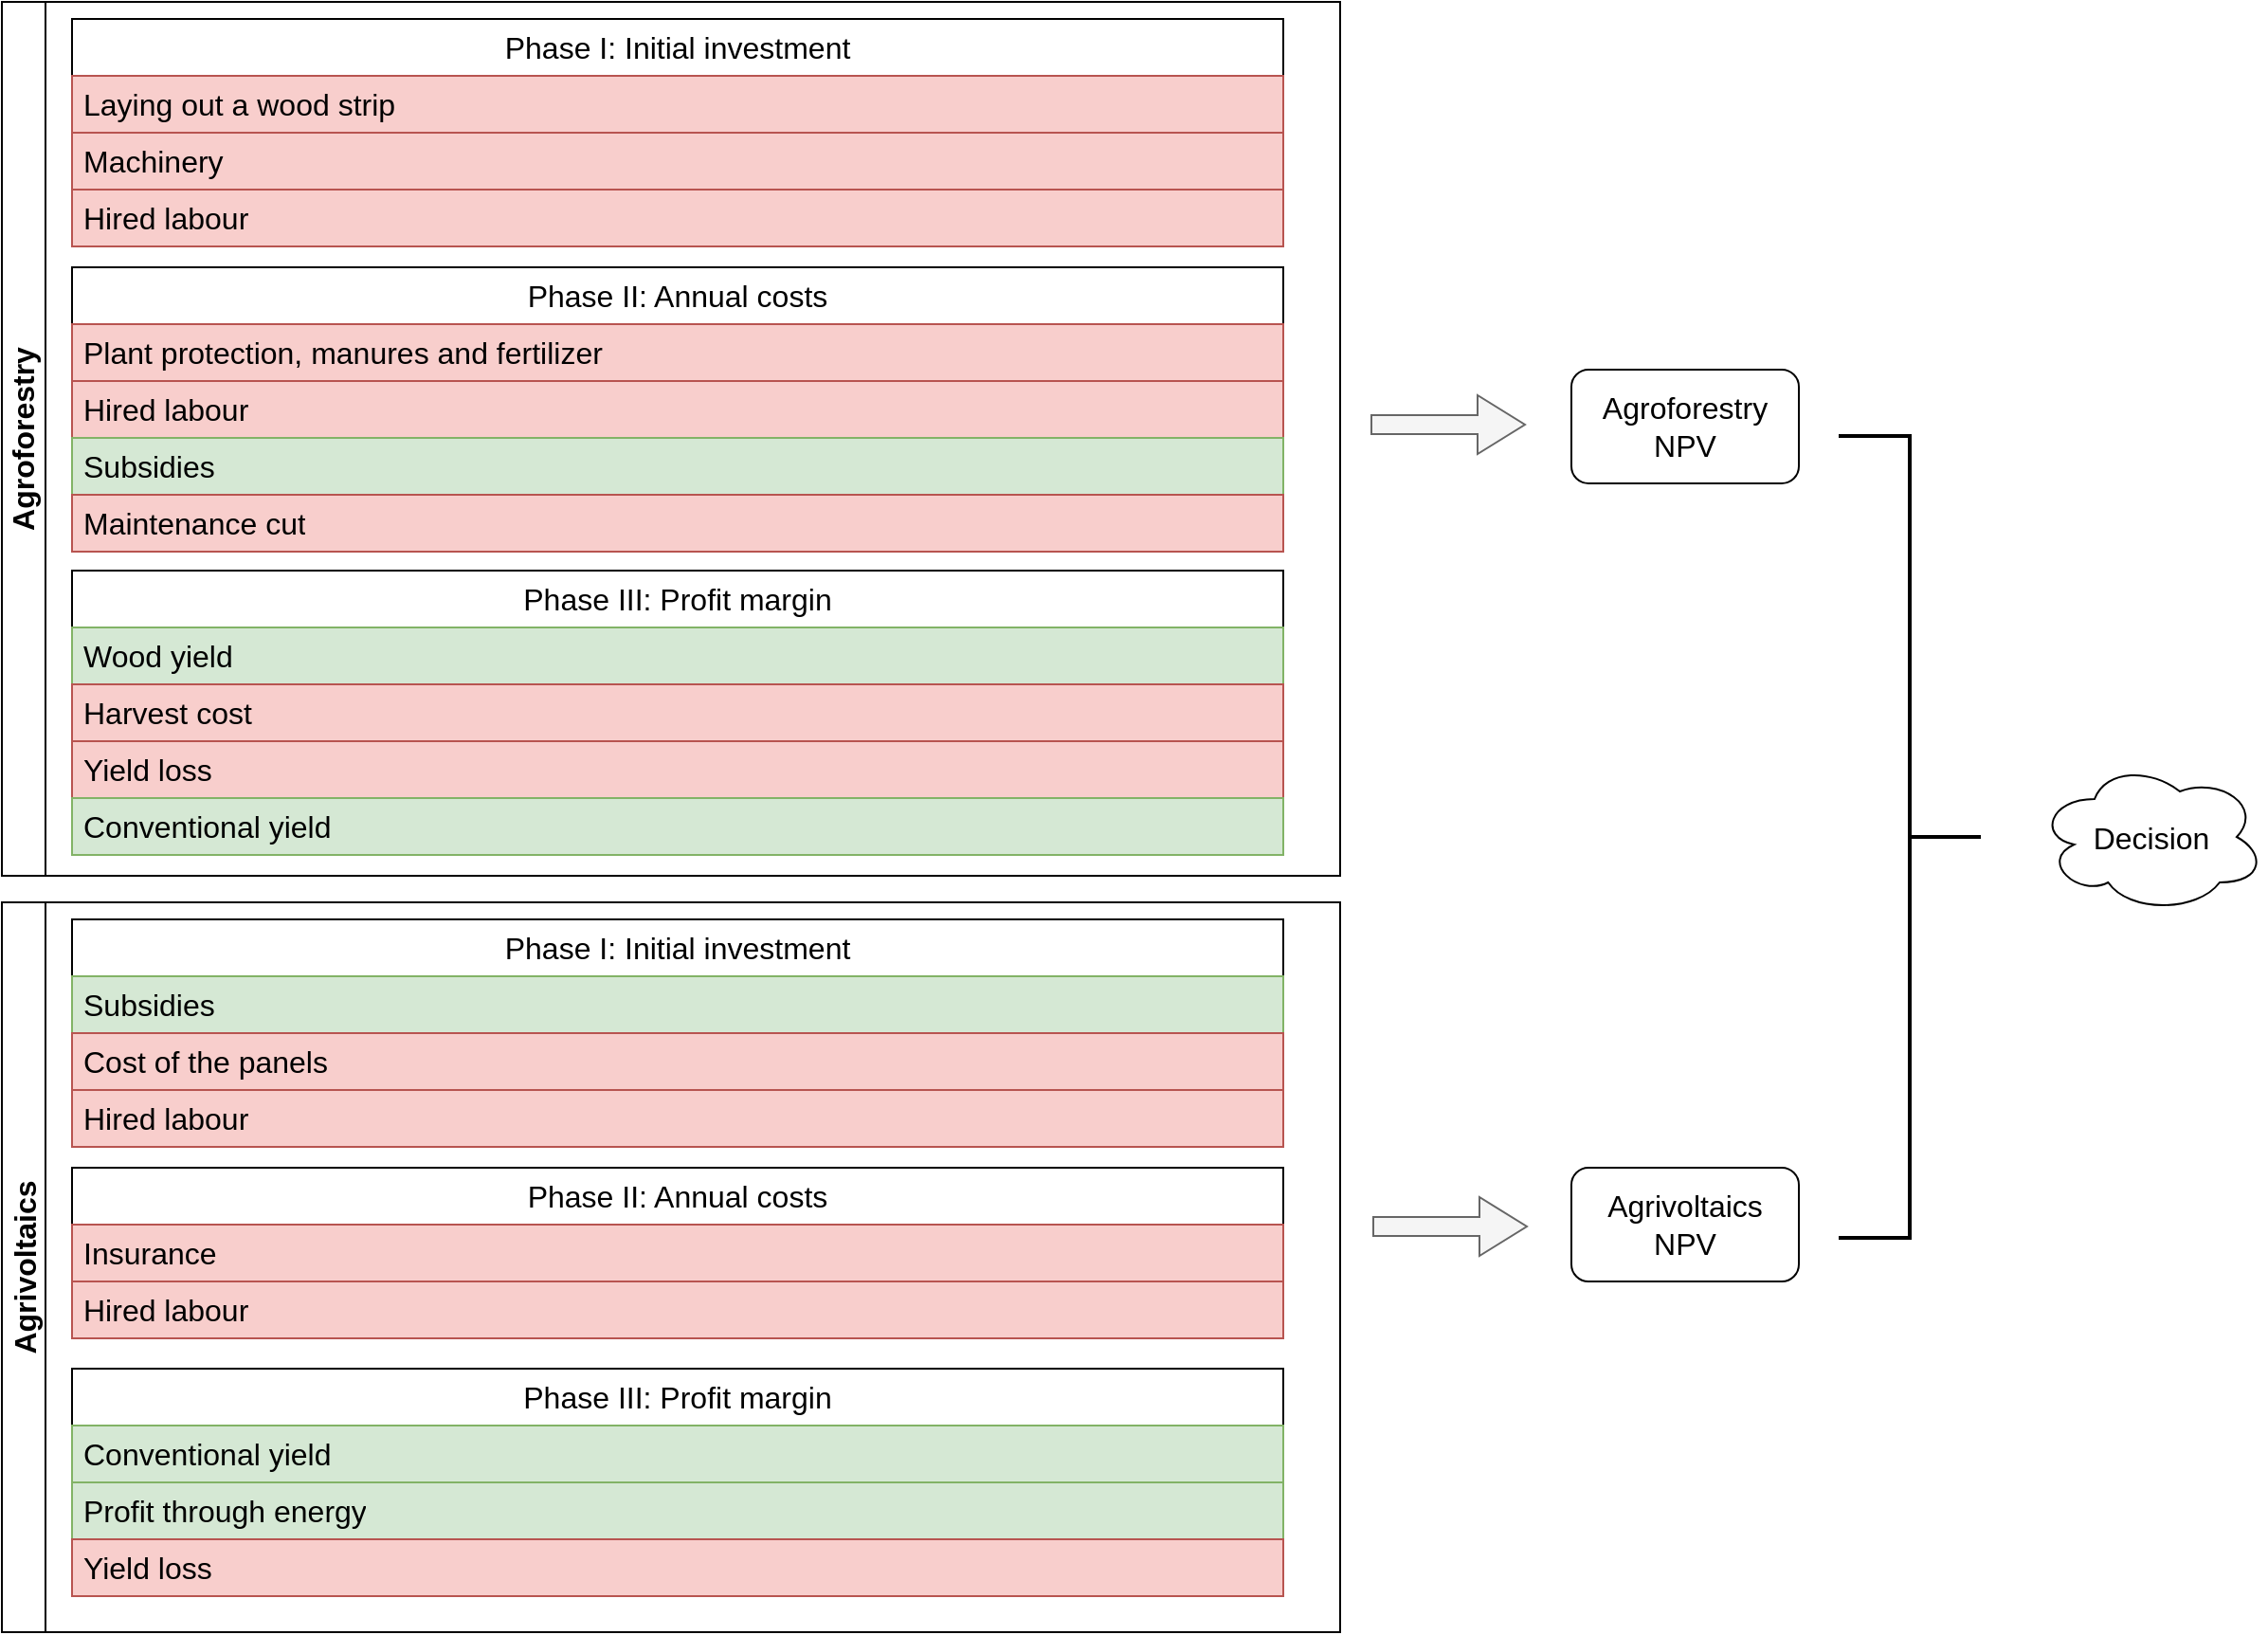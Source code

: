 <mxfile version="21.3.8" type="github">
  <diagram name="Seite-1" id="jxkn-ivbrKEnn9NsxWAQ">
    <mxGraphModel dx="2900" dy="1582" grid="0" gridSize="10" guides="1" tooltips="1" connect="1" arrows="1" fold="1" page="0" pageScale="1" pageWidth="827" pageHeight="1169" math="0" shadow="0">
      <root>
        <mxCell id="0" />
        <mxCell id="1" parent="0" />
        <mxCell id="_5jzaRPltrP_jNyiDjmC-3" value="Agroforestry" style="swimlane;horizontal=0;whiteSpace=wrap;html=1;fontSize=16;labelBackgroundColor=none;" vertex="1" parent="1">
          <mxGeometry x="-414" y="-58" width="706" height="461" as="geometry" />
        </mxCell>
        <mxCell id="_5jzaRPltrP_jNyiDjmC-6" value="Phase I: Initial investment" style="swimlane;fontStyle=0;childLayout=stackLayout;horizontal=1;startSize=30;horizontalStack=0;resizeParent=1;resizeParentMax=0;resizeLast=0;collapsible=1;marginBottom=0;whiteSpace=wrap;html=1;fontSize=16;labelBackgroundColor=none;" vertex="1" parent="_5jzaRPltrP_jNyiDjmC-3">
          <mxGeometry x="37" y="9" width="639" height="120" as="geometry" />
        </mxCell>
        <mxCell id="_5jzaRPltrP_jNyiDjmC-7" value="Laying out a wood strip" style="text;strokeColor=#b85450;fillColor=#f8cecc;align=left;verticalAlign=middle;spacingLeft=4;spacingRight=4;overflow=hidden;points=[[0,0.5],[1,0.5]];portConstraint=eastwest;rotatable=0;whiteSpace=wrap;html=1;fontSize=16;labelBackgroundColor=none;" vertex="1" parent="_5jzaRPltrP_jNyiDjmC-6">
          <mxGeometry y="30" width="639" height="30" as="geometry" />
        </mxCell>
        <mxCell id="_5jzaRPltrP_jNyiDjmC-8" value="Machinery" style="text;strokeColor=#b85450;fillColor=#f8cecc;align=left;verticalAlign=middle;spacingLeft=4;spacingRight=4;overflow=hidden;points=[[0,0.5],[1,0.5]];portConstraint=eastwest;rotatable=0;whiteSpace=wrap;html=1;fontSize=16;labelBackgroundColor=none;" vertex="1" parent="_5jzaRPltrP_jNyiDjmC-6">
          <mxGeometry y="60" width="639" height="30" as="geometry" />
        </mxCell>
        <mxCell id="_5jzaRPltrP_jNyiDjmC-9" value="Hired labour" style="text;strokeColor=#b85450;fillColor=#f8cecc;align=left;verticalAlign=middle;spacingLeft=4;spacingRight=4;overflow=hidden;points=[[0,0.5],[1,0.5]];portConstraint=eastwest;rotatable=0;whiteSpace=wrap;html=1;fontSize=16;labelBackgroundColor=none;" vertex="1" parent="_5jzaRPltrP_jNyiDjmC-6">
          <mxGeometry y="90" width="639" height="30" as="geometry" />
        </mxCell>
        <mxCell id="_5jzaRPltrP_jNyiDjmC-11" value="Phase II: Annual costs" style="swimlane;fontStyle=0;childLayout=stackLayout;horizontal=1;startSize=30;horizontalStack=0;resizeParent=1;resizeParentMax=0;resizeLast=0;collapsible=1;marginBottom=0;whiteSpace=wrap;html=1;fontSize=16;labelBackgroundColor=none;" vertex="1" parent="_5jzaRPltrP_jNyiDjmC-3">
          <mxGeometry x="37" y="140" width="639" height="150" as="geometry">
            <mxRectangle x="37" y="140" width="193" height="31" as="alternateBounds" />
          </mxGeometry>
        </mxCell>
        <mxCell id="_5jzaRPltrP_jNyiDjmC-12" value="Plant protection, manures and fertilizer" style="text;strokeColor=#b85450;fillColor=#f8cecc;align=left;verticalAlign=middle;spacingLeft=4;spacingRight=4;overflow=hidden;points=[[0,0.5],[1,0.5]];portConstraint=eastwest;rotatable=0;whiteSpace=wrap;html=1;fontSize=16;labelBackgroundColor=none;" vertex="1" parent="_5jzaRPltrP_jNyiDjmC-11">
          <mxGeometry y="30" width="639" height="30" as="geometry" />
        </mxCell>
        <mxCell id="_5jzaRPltrP_jNyiDjmC-13" value="Hired labour" style="text;strokeColor=#b85450;fillColor=#f8cecc;align=left;verticalAlign=middle;spacingLeft=4;spacingRight=4;overflow=hidden;points=[[0,0.5],[1,0.5]];portConstraint=eastwest;rotatable=0;whiteSpace=wrap;html=1;fontSize=16;labelBackgroundColor=none;" vertex="1" parent="_5jzaRPltrP_jNyiDjmC-11">
          <mxGeometry y="60" width="639" height="30" as="geometry" />
        </mxCell>
        <mxCell id="_5jzaRPltrP_jNyiDjmC-14" value="Subsidies" style="text;strokeColor=#82b366;fillColor=#d5e8d4;align=left;verticalAlign=middle;spacingLeft=4;spacingRight=4;overflow=hidden;points=[[0,0.5],[1,0.5]];portConstraint=eastwest;rotatable=0;whiteSpace=wrap;html=1;fontSize=16;labelBackgroundColor=none;" vertex="1" parent="_5jzaRPltrP_jNyiDjmC-11">
          <mxGeometry y="90" width="639" height="30" as="geometry" />
        </mxCell>
        <mxCell id="_5jzaRPltrP_jNyiDjmC-23" value="Maintenance cut" style="text;strokeColor=#b85450;fillColor=#f8cecc;align=left;verticalAlign=middle;spacingLeft=4;spacingRight=4;overflow=hidden;points=[[0,0.5],[1,0.5]];portConstraint=eastwest;rotatable=0;whiteSpace=wrap;html=1;fontSize=16;labelBackgroundColor=none;" vertex="1" parent="_5jzaRPltrP_jNyiDjmC-11">
          <mxGeometry y="120" width="639" height="30" as="geometry" />
        </mxCell>
        <mxCell id="_5jzaRPltrP_jNyiDjmC-16" value="Phase III: Profit margin" style="swimlane;fontStyle=0;childLayout=stackLayout;horizontal=1;startSize=30;horizontalStack=0;resizeParent=1;resizeParentMax=0;resizeLast=0;collapsible=1;marginBottom=0;whiteSpace=wrap;html=1;fontSize=16;labelBackgroundColor=none;" vertex="1" parent="_5jzaRPltrP_jNyiDjmC-3">
          <mxGeometry x="37" y="300" width="639" height="150" as="geometry" />
        </mxCell>
        <mxCell id="_5jzaRPltrP_jNyiDjmC-17" value="Wood yield" style="text;strokeColor=#82b366;fillColor=#d5e8d4;align=left;verticalAlign=middle;spacingLeft=4;spacingRight=4;overflow=hidden;points=[[0,0.5],[1,0.5]];portConstraint=eastwest;rotatable=0;whiteSpace=wrap;html=1;fontSize=16;labelBackgroundColor=none;" vertex="1" parent="_5jzaRPltrP_jNyiDjmC-16">
          <mxGeometry y="30" width="639" height="30" as="geometry" />
        </mxCell>
        <mxCell id="_5jzaRPltrP_jNyiDjmC-18" value="Harvest cost" style="text;strokeColor=#b85450;fillColor=#f8cecc;align=left;verticalAlign=middle;spacingLeft=4;spacingRight=4;overflow=hidden;points=[[0,0.5],[1,0.5]];portConstraint=eastwest;rotatable=0;whiteSpace=wrap;html=1;fontSize=16;labelBackgroundColor=none;" vertex="1" parent="_5jzaRPltrP_jNyiDjmC-16">
          <mxGeometry y="60" width="639" height="30" as="geometry" />
        </mxCell>
        <mxCell id="_5jzaRPltrP_jNyiDjmC-19" value="Yield loss" style="text;strokeColor=#b85450;fillColor=#f8cecc;align=left;verticalAlign=middle;spacingLeft=4;spacingRight=4;overflow=hidden;points=[[0,0.5],[1,0.5]];portConstraint=eastwest;rotatable=0;whiteSpace=wrap;html=1;fontSize=16;labelBackgroundColor=none;" vertex="1" parent="_5jzaRPltrP_jNyiDjmC-16">
          <mxGeometry y="90" width="639" height="30" as="geometry" />
        </mxCell>
        <mxCell id="_5jzaRPltrP_jNyiDjmC-39" value="Conventional yield" style="text;strokeColor=#82b366;fillColor=#d5e8d4;align=left;verticalAlign=middle;spacingLeft=4;spacingRight=4;overflow=hidden;points=[[0,0.5],[1,0.5]];portConstraint=eastwest;rotatable=0;whiteSpace=wrap;html=1;fontSize=16;labelBackgroundColor=none;" vertex="1" parent="_5jzaRPltrP_jNyiDjmC-16">
          <mxGeometry y="120" width="639" height="30" as="geometry" />
        </mxCell>
        <mxCell id="_5jzaRPltrP_jNyiDjmC-24" value="Agrivoltaics" style="swimlane;horizontal=0;whiteSpace=wrap;html=1;fontSize=16;labelBackgroundColor=none;" vertex="1" parent="1">
          <mxGeometry x="-414" y="417" width="706" height="385" as="geometry" />
        </mxCell>
        <mxCell id="_5jzaRPltrP_jNyiDjmC-25" value="Phase I: Initial investment" style="swimlane;fontStyle=0;childLayout=stackLayout;horizontal=1;startSize=30;horizontalStack=0;resizeParent=1;resizeParentMax=0;resizeLast=0;collapsible=1;marginBottom=0;whiteSpace=wrap;html=1;fontSize=16;labelBackgroundColor=none;" vertex="1" parent="_5jzaRPltrP_jNyiDjmC-24">
          <mxGeometry x="37" y="9" width="639" height="120" as="geometry" />
        </mxCell>
        <mxCell id="_5jzaRPltrP_jNyiDjmC-26" value="Subsidies" style="text;strokeColor=#82b366;fillColor=#d5e8d4;align=left;verticalAlign=middle;spacingLeft=4;spacingRight=4;overflow=hidden;points=[[0,0.5],[1,0.5]];portConstraint=eastwest;rotatable=0;whiteSpace=wrap;html=1;fontSize=16;labelBackgroundColor=none;" vertex="1" parent="_5jzaRPltrP_jNyiDjmC-25">
          <mxGeometry y="30" width="639" height="30" as="geometry" />
        </mxCell>
        <mxCell id="_5jzaRPltrP_jNyiDjmC-27" value="Cost of the panels" style="text;strokeColor=#b85450;fillColor=#f8cecc;align=left;verticalAlign=middle;spacingLeft=4;spacingRight=4;overflow=hidden;points=[[0,0.5],[1,0.5]];portConstraint=eastwest;rotatable=0;whiteSpace=wrap;html=1;fontSize=16;labelBackgroundColor=none;" vertex="1" parent="_5jzaRPltrP_jNyiDjmC-25">
          <mxGeometry y="60" width="639" height="30" as="geometry" />
        </mxCell>
        <mxCell id="_5jzaRPltrP_jNyiDjmC-28" value="Hired labour" style="text;strokeColor=#b85450;fillColor=#f8cecc;align=left;verticalAlign=middle;spacingLeft=4;spacingRight=4;overflow=hidden;points=[[0,0.5],[1,0.5]];portConstraint=eastwest;rotatable=0;whiteSpace=wrap;html=1;fontSize=16;labelBackgroundColor=none;" vertex="1" parent="_5jzaRPltrP_jNyiDjmC-25">
          <mxGeometry y="90" width="639" height="30" as="geometry" />
        </mxCell>
        <mxCell id="_5jzaRPltrP_jNyiDjmC-29" value="Phase II: Annual costs" style="swimlane;fontStyle=0;childLayout=stackLayout;horizontal=1;startSize=30;horizontalStack=0;resizeParent=1;resizeParentMax=0;resizeLast=0;collapsible=1;marginBottom=0;whiteSpace=wrap;html=1;fontSize=16;labelBackgroundColor=none;" vertex="1" parent="_5jzaRPltrP_jNyiDjmC-24">
          <mxGeometry x="37" y="140" width="639" height="90" as="geometry">
            <mxRectangle x="37" y="140" width="193" height="31" as="alternateBounds" />
          </mxGeometry>
        </mxCell>
        <mxCell id="_5jzaRPltrP_jNyiDjmC-30" value="Insurance" style="text;strokeColor=#b85450;fillColor=#f8cecc;align=left;verticalAlign=middle;spacingLeft=4;spacingRight=4;overflow=hidden;points=[[0,0.5],[1,0.5]];portConstraint=eastwest;rotatable=0;whiteSpace=wrap;html=1;fontSize=16;labelBackgroundColor=none;" vertex="1" parent="_5jzaRPltrP_jNyiDjmC-29">
          <mxGeometry y="30" width="639" height="30" as="geometry" />
        </mxCell>
        <mxCell id="_5jzaRPltrP_jNyiDjmC-31" value="Hired labour" style="text;strokeColor=#b85450;fillColor=#f8cecc;align=left;verticalAlign=middle;spacingLeft=4;spacingRight=4;overflow=hidden;points=[[0,0.5],[1,0.5]];portConstraint=eastwest;rotatable=0;whiteSpace=wrap;html=1;fontSize=16;labelBackgroundColor=none;" vertex="1" parent="_5jzaRPltrP_jNyiDjmC-29">
          <mxGeometry y="60" width="639" height="30" as="geometry" />
        </mxCell>
        <mxCell id="_5jzaRPltrP_jNyiDjmC-34" value="Phase III: Profit margin" style="swimlane;fontStyle=0;childLayout=stackLayout;horizontal=1;startSize=30;horizontalStack=0;resizeParent=1;resizeParentMax=0;resizeLast=0;collapsible=1;marginBottom=0;whiteSpace=wrap;html=1;fontSize=16;labelBackgroundColor=none;" vertex="1" parent="_5jzaRPltrP_jNyiDjmC-24">
          <mxGeometry x="37" y="246" width="639" height="120" as="geometry" />
        </mxCell>
        <mxCell id="_5jzaRPltrP_jNyiDjmC-35" value="Conventional yield" style="text;strokeColor=#82b366;fillColor=#d5e8d4;align=left;verticalAlign=middle;spacingLeft=4;spacingRight=4;overflow=hidden;points=[[0,0.5],[1,0.5]];portConstraint=eastwest;rotatable=0;whiteSpace=wrap;html=1;fontSize=16;labelBackgroundColor=none;" vertex="1" parent="_5jzaRPltrP_jNyiDjmC-34">
          <mxGeometry y="30" width="639" height="30" as="geometry" />
        </mxCell>
        <mxCell id="_5jzaRPltrP_jNyiDjmC-36" value="Profit through energy" style="text;strokeColor=#82b366;fillColor=#d5e8d4;align=left;verticalAlign=middle;spacingLeft=4;spacingRight=4;overflow=hidden;points=[[0,0.5],[1,0.5]];portConstraint=eastwest;rotatable=0;whiteSpace=wrap;html=1;fontSize=16;labelBackgroundColor=none;" vertex="1" parent="_5jzaRPltrP_jNyiDjmC-34">
          <mxGeometry y="60" width="639" height="30" as="geometry" />
        </mxCell>
        <mxCell id="_5jzaRPltrP_jNyiDjmC-37" value="Yield loss" style="text;strokeColor=#b85450;fillColor=#f8cecc;align=left;verticalAlign=middle;spacingLeft=4;spacingRight=4;overflow=hidden;points=[[0,0.5],[1,0.5]];portConstraint=eastwest;rotatable=0;whiteSpace=wrap;html=1;fontSize=16;labelBackgroundColor=none;" vertex="1" parent="_5jzaRPltrP_jNyiDjmC-34">
          <mxGeometry y="90" width="639" height="30" as="geometry" />
        </mxCell>
        <mxCell id="_5jzaRPltrP_jNyiDjmC-40" value="" style="shape=flexArrow;endArrow=classic;html=1;rounded=0;fontSize=12;startSize=8;endSize=8;curved=1;fillColor=#f5f5f5;strokeColor=#666666;" edge="1" parent="1">
          <mxGeometry width="50" height="50" relative="1" as="geometry">
            <mxPoint x="308" y="165" as="sourcePoint" />
            <mxPoint x="390" y="165" as="targetPoint" />
          </mxGeometry>
        </mxCell>
        <mxCell id="_5jzaRPltrP_jNyiDjmC-43" value="" style="shape=flexArrow;endArrow=classic;html=1;rounded=0;fontSize=12;startSize=8;endSize=8;curved=1;fillColor=#f5f5f5;strokeColor=#666666;" edge="1" parent="1">
          <mxGeometry width="50" height="50" relative="1" as="geometry">
            <mxPoint x="309" y="588" as="sourcePoint" />
            <mxPoint x="391" y="588" as="targetPoint" />
          </mxGeometry>
        </mxCell>
        <mxCell id="_5jzaRPltrP_jNyiDjmC-44" value="Agroforestry NPV" style="rounded=1;whiteSpace=wrap;html=1;fontSize=16;" vertex="1" parent="1">
          <mxGeometry x="414" y="136" width="120" height="60" as="geometry" />
        </mxCell>
        <mxCell id="_5jzaRPltrP_jNyiDjmC-45" value="Agrivoltaics NPV" style="rounded=1;whiteSpace=wrap;html=1;fontSize=16;" vertex="1" parent="1">
          <mxGeometry x="414" y="557" width="120" height="60" as="geometry" />
        </mxCell>
        <mxCell id="_5jzaRPltrP_jNyiDjmC-48" value="" style="strokeWidth=2;html=1;shape=mxgraph.flowchart.annotation_2;align=left;labelPosition=right;pointerEvents=1;fontSize=16;direction=west;" vertex="1" parent="1">
          <mxGeometry x="555" y="171" width="75" height="423" as="geometry" />
        </mxCell>
        <mxCell id="_5jzaRPltrP_jNyiDjmC-49" value="Decision" style="ellipse;shape=cloud;whiteSpace=wrap;html=1;fontSize=16;" vertex="1" parent="1">
          <mxGeometry x="660" y="342.5" width="120" height="80" as="geometry" />
        </mxCell>
      </root>
    </mxGraphModel>
  </diagram>
</mxfile>
